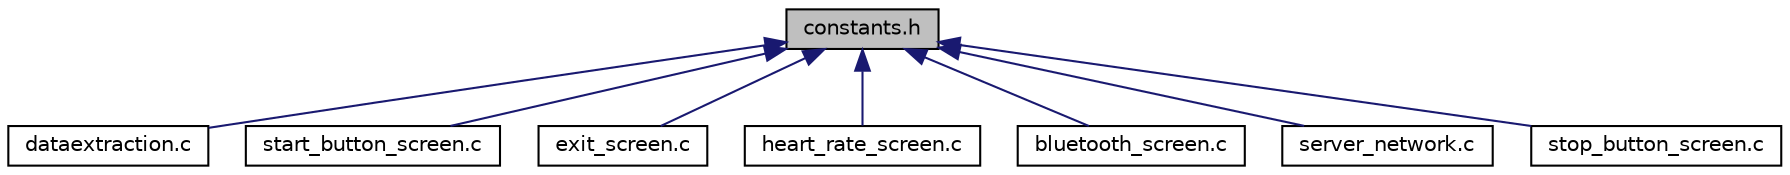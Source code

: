 digraph "constants.h"
{
  edge [fontname="Helvetica",fontsize="10",labelfontname="Helvetica",labelfontsize="10"];
  node [fontname="Helvetica",fontsize="10",shape=record];
  Node1 [label="constants.h",height=0.2,width=0.4,color="black", fillcolor="grey75", style="filled", fontcolor="black"];
  Node1 -> Node2 [dir="back",color="midnightblue",fontsize="10",style="solid",fontname="Helvetica"];
  Node2 [label="dataextraction.c",height=0.2,width=0.4,color="black", fillcolor="white", style="filled",URL="$dataextraction_8c.html"];
  Node1 -> Node3 [dir="back",color="midnightblue",fontsize="10",style="solid",fontname="Helvetica"];
  Node3 [label="start_button_screen.c",height=0.2,width=0.4,color="black", fillcolor="white", style="filled",URL="$start__button__screen_8c.html"];
  Node1 -> Node4 [dir="back",color="midnightblue",fontsize="10",style="solid",fontname="Helvetica"];
  Node4 [label="exit_screen.c",height=0.2,width=0.4,color="black", fillcolor="white", style="filled",URL="$exit__screen_8c.html"];
  Node1 -> Node5 [dir="back",color="midnightblue",fontsize="10",style="solid",fontname="Helvetica"];
  Node5 [label="heart_rate_screen.c",height=0.2,width=0.4,color="black", fillcolor="white", style="filled",URL="$heart__rate__screen_8c.html"];
  Node1 -> Node6 [dir="back",color="midnightblue",fontsize="10",style="solid",fontname="Helvetica"];
  Node6 [label="bluetooth_screen.c",height=0.2,width=0.4,color="black", fillcolor="white", style="filled",URL="$bluetooth__screen_8c.html"];
  Node1 -> Node7 [dir="back",color="midnightblue",fontsize="10",style="solid",fontname="Helvetica"];
  Node7 [label="server_network.c",height=0.2,width=0.4,color="black", fillcolor="white", style="filled",URL="$server__network_8c.html"];
  Node1 -> Node8 [dir="back",color="midnightblue",fontsize="10",style="solid",fontname="Helvetica"];
  Node8 [label="stop_button_screen.c",height=0.2,width=0.4,color="black", fillcolor="white", style="filled",URL="$stop__button__screen_8c.html"];
}
